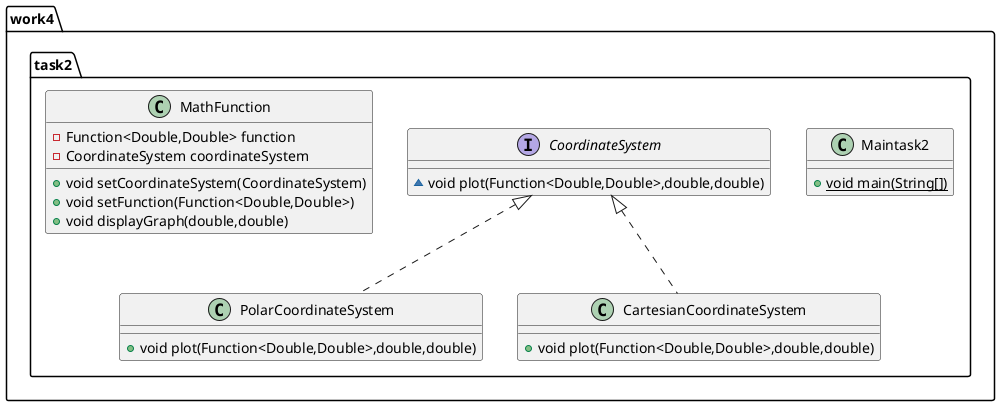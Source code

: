 @startuml
class work4.task2.Maintask2 {
+ {static} void main(String[])
}

class work4.task2.PolarCoordinateSystem {
+ void plot(Function<Double,Double>,double,double)
}

class work4.task2.CartesianCoordinateSystem {
+ void plot(Function<Double,Double>,double,double)
}

interface work4.task2.CoordinateSystem {
~ void plot(Function<Double,Double>,double,double)
}

class work4.task2.MathFunction {
- Function<Double,Double> function
- CoordinateSystem coordinateSystem
+ void setCoordinateSystem(CoordinateSystem)
+ void setFunction(Function<Double,Double>)
+ void displayGraph(double,double)
}




work4.task2.CoordinateSystem <|.. work4.task2.PolarCoordinateSystem
work4.task2.CoordinateSystem <|.. work4.task2.CartesianCoordinateSystem
@enduml